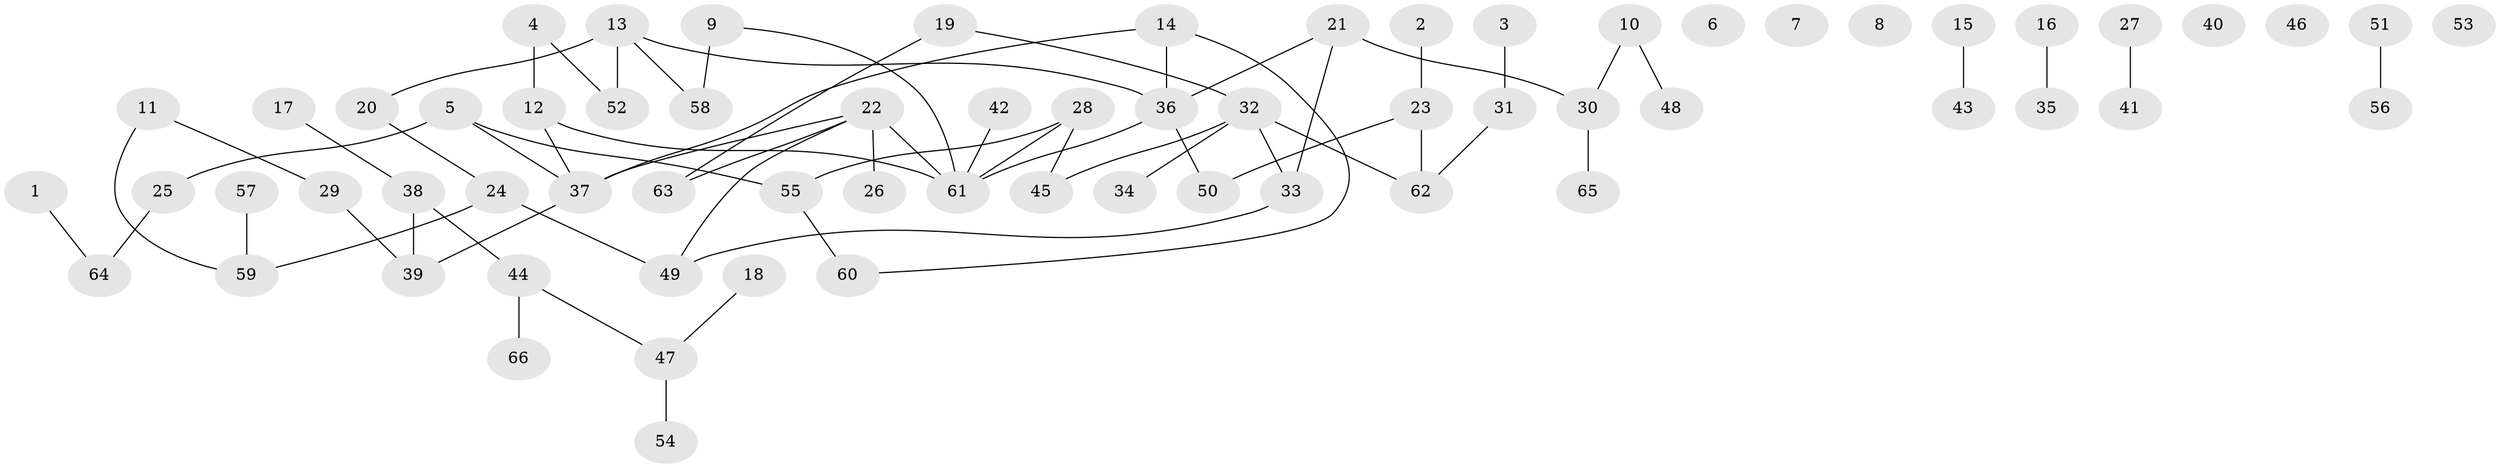 // coarse degree distribution, {1: 0.22727272727272727, 2: 0.18181818181818182, 3: 0.22727272727272727, 0: 0.22727272727272727, 4: 0.045454545454545456, 9: 0.022727272727272728, 6: 0.045454545454545456, 5: 0.022727272727272728}
// Generated by graph-tools (version 1.1) at 2025/41/03/06/25 10:41:25]
// undirected, 66 vertices, 67 edges
graph export_dot {
graph [start="1"]
  node [color=gray90,style=filled];
  1;
  2;
  3;
  4;
  5;
  6;
  7;
  8;
  9;
  10;
  11;
  12;
  13;
  14;
  15;
  16;
  17;
  18;
  19;
  20;
  21;
  22;
  23;
  24;
  25;
  26;
  27;
  28;
  29;
  30;
  31;
  32;
  33;
  34;
  35;
  36;
  37;
  38;
  39;
  40;
  41;
  42;
  43;
  44;
  45;
  46;
  47;
  48;
  49;
  50;
  51;
  52;
  53;
  54;
  55;
  56;
  57;
  58;
  59;
  60;
  61;
  62;
  63;
  64;
  65;
  66;
  1 -- 64;
  2 -- 23;
  3 -- 31;
  4 -- 12;
  4 -- 52;
  5 -- 25;
  5 -- 37;
  5 -- 55;
  9 -- 58;
  9 -- 61;
  10 -- 30;
  10 -- 48;
  11 -- 29;
  11 -- 59;
  12 -- 37;
  12 -- 61;
  13 -- 20;
  13 -- 36;
  13 -- 52;
  13 -- 58;
  14 -- 36;
  14 -- 37;
  14 -- 60;
  15 -- 43;
  16 -- 35;
  17 -- 38;
  18 -- 47;
  19 -- 32;
  19 -- 63;
  20 -- 24;
  21 -- 30;
  21 -- 33;
  21 -- 36;
  22 -- 26;
  22 -- 37;
  22 -- 49;
  22 -- 61;
  22 -- 63;
  23 -- 50;
  23 -- 62;
  24 -- 49;
  24 -- 59;
  25 -- 64;
  27 -- 41;
  28 -- 45;
  28 -- 55;
  28 -- 61;
  29 -- 39;
  30 -- 65;
  31 -- 62;
  32 -- 33;
  32 -- 34;
  32 -- 45;
  32 -- 62;
  33 -- 49;
  36 -- 50;
  36 -- 61;
  37 -- 39;
  38 -- 39;
  38 -- 44;
  42 -- 61;
  44 -- 47;
  44 -- 66;
  47 -- 54;
  51 -- 56;
  55 -- 60;
  57 -- 59;
}
